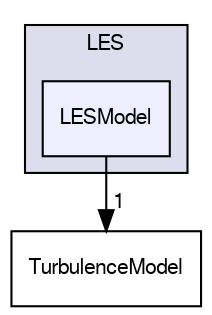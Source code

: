 digraph "src/TurbulenceModels/turbulenceModels/LES/LESModel" {
  bgcolor=transparent;
  compound=true
  node [ fontsize="10", fontname="FreeSans"];
  edge [ labelfontsize="10", labelfontname="FreeSans"];
  subgraph clusterdir_9fc1e48ca755258281286cef4f8e0bec {
    graph [ bgcolor="#ddddee", pencolor="black", label="LES" fontname="FreeSans", fontsize="10", URL="dir_9fc1e48ca755258281286cef4f8e0bec.html"]
  dir_94eb6700438052f81c716d2ea2d30c0a [shape=box, label="LESModel", style="filled", fillcolor="#eeeeff", pencolor="black", URL="dir_94eb6700438052f81c716d2ea2d30c0a.html"];
  }
  dir_f4ac237440903b58b2b7b64b0e39044f [shape=box label="TurbulenceModel" URL="dir_f4ac237440903b58b2b7b64b0e39044f.html"];
  dir_94eb6700438052f81c716d2ea2d30c0a->dir_f4ac237440903b58b2b7b64b0e39044f [headlabel="1", labeldistance=1.5 headhref="dir_002843_003054.html"];
}
